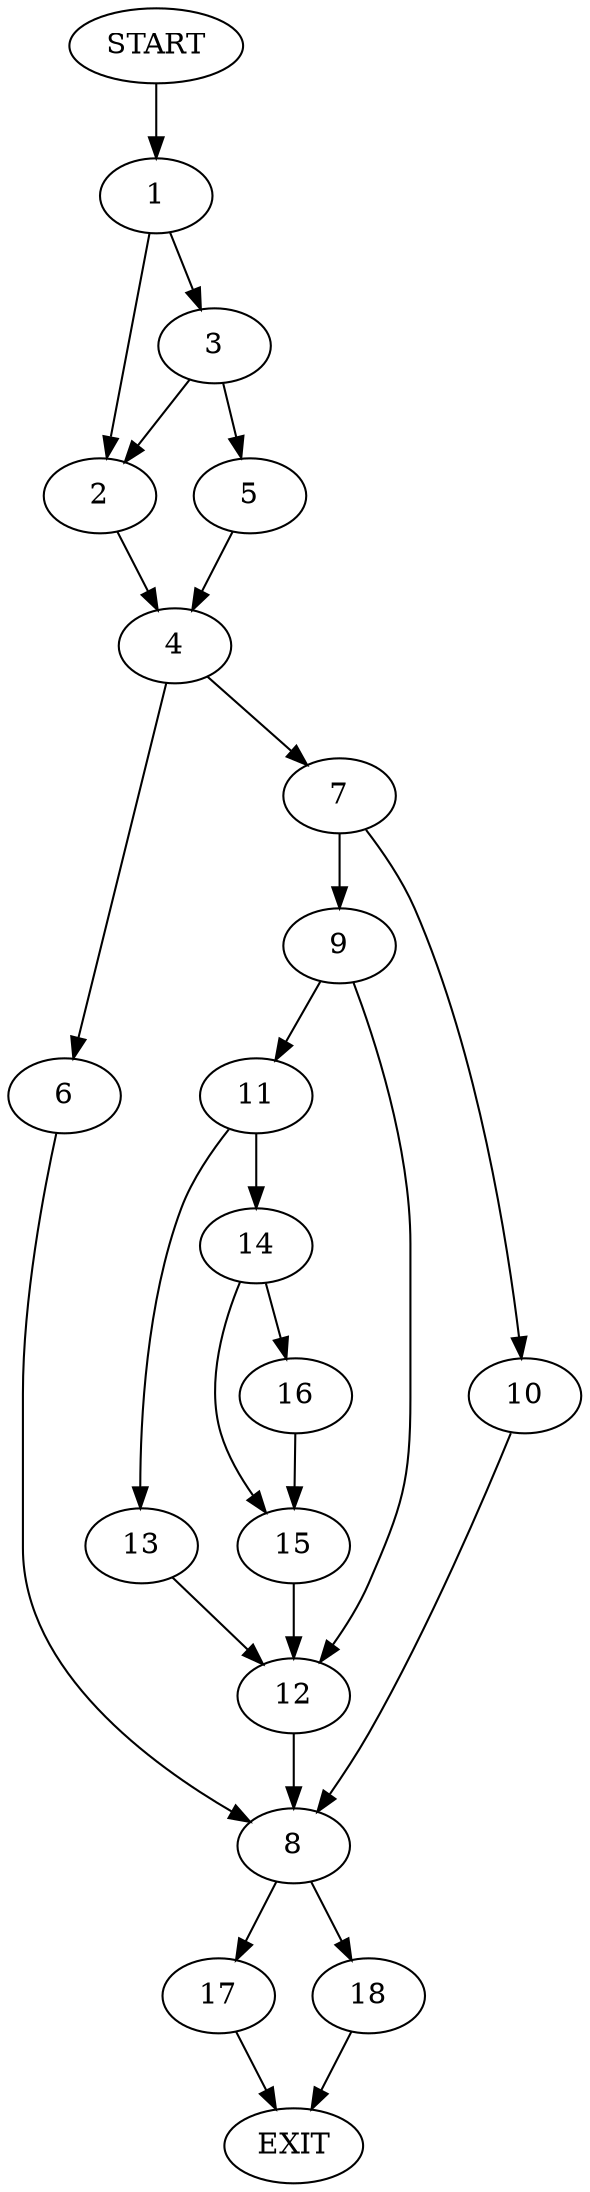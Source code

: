digraph {
0 [label="START"]
19 [label="EXIT"]
0 -> 1
1 -> 2
1 -> 3
2 -> 4
3 -> 5
3 -> 2
5 -> 4
4 -> 6
4 -> 7
6 -> 8
7 -> 9
7 -> 10
10 -> 8
9 -> 11
9 -> 12
12 -> 8
11 -> 13
11 -> 14
13 -> 12
14 -> 15
14 -> 16
16 -> 15
15 -> 12
8 -> 17
8 -> 18
18 -> 19
17 -> 19
}
